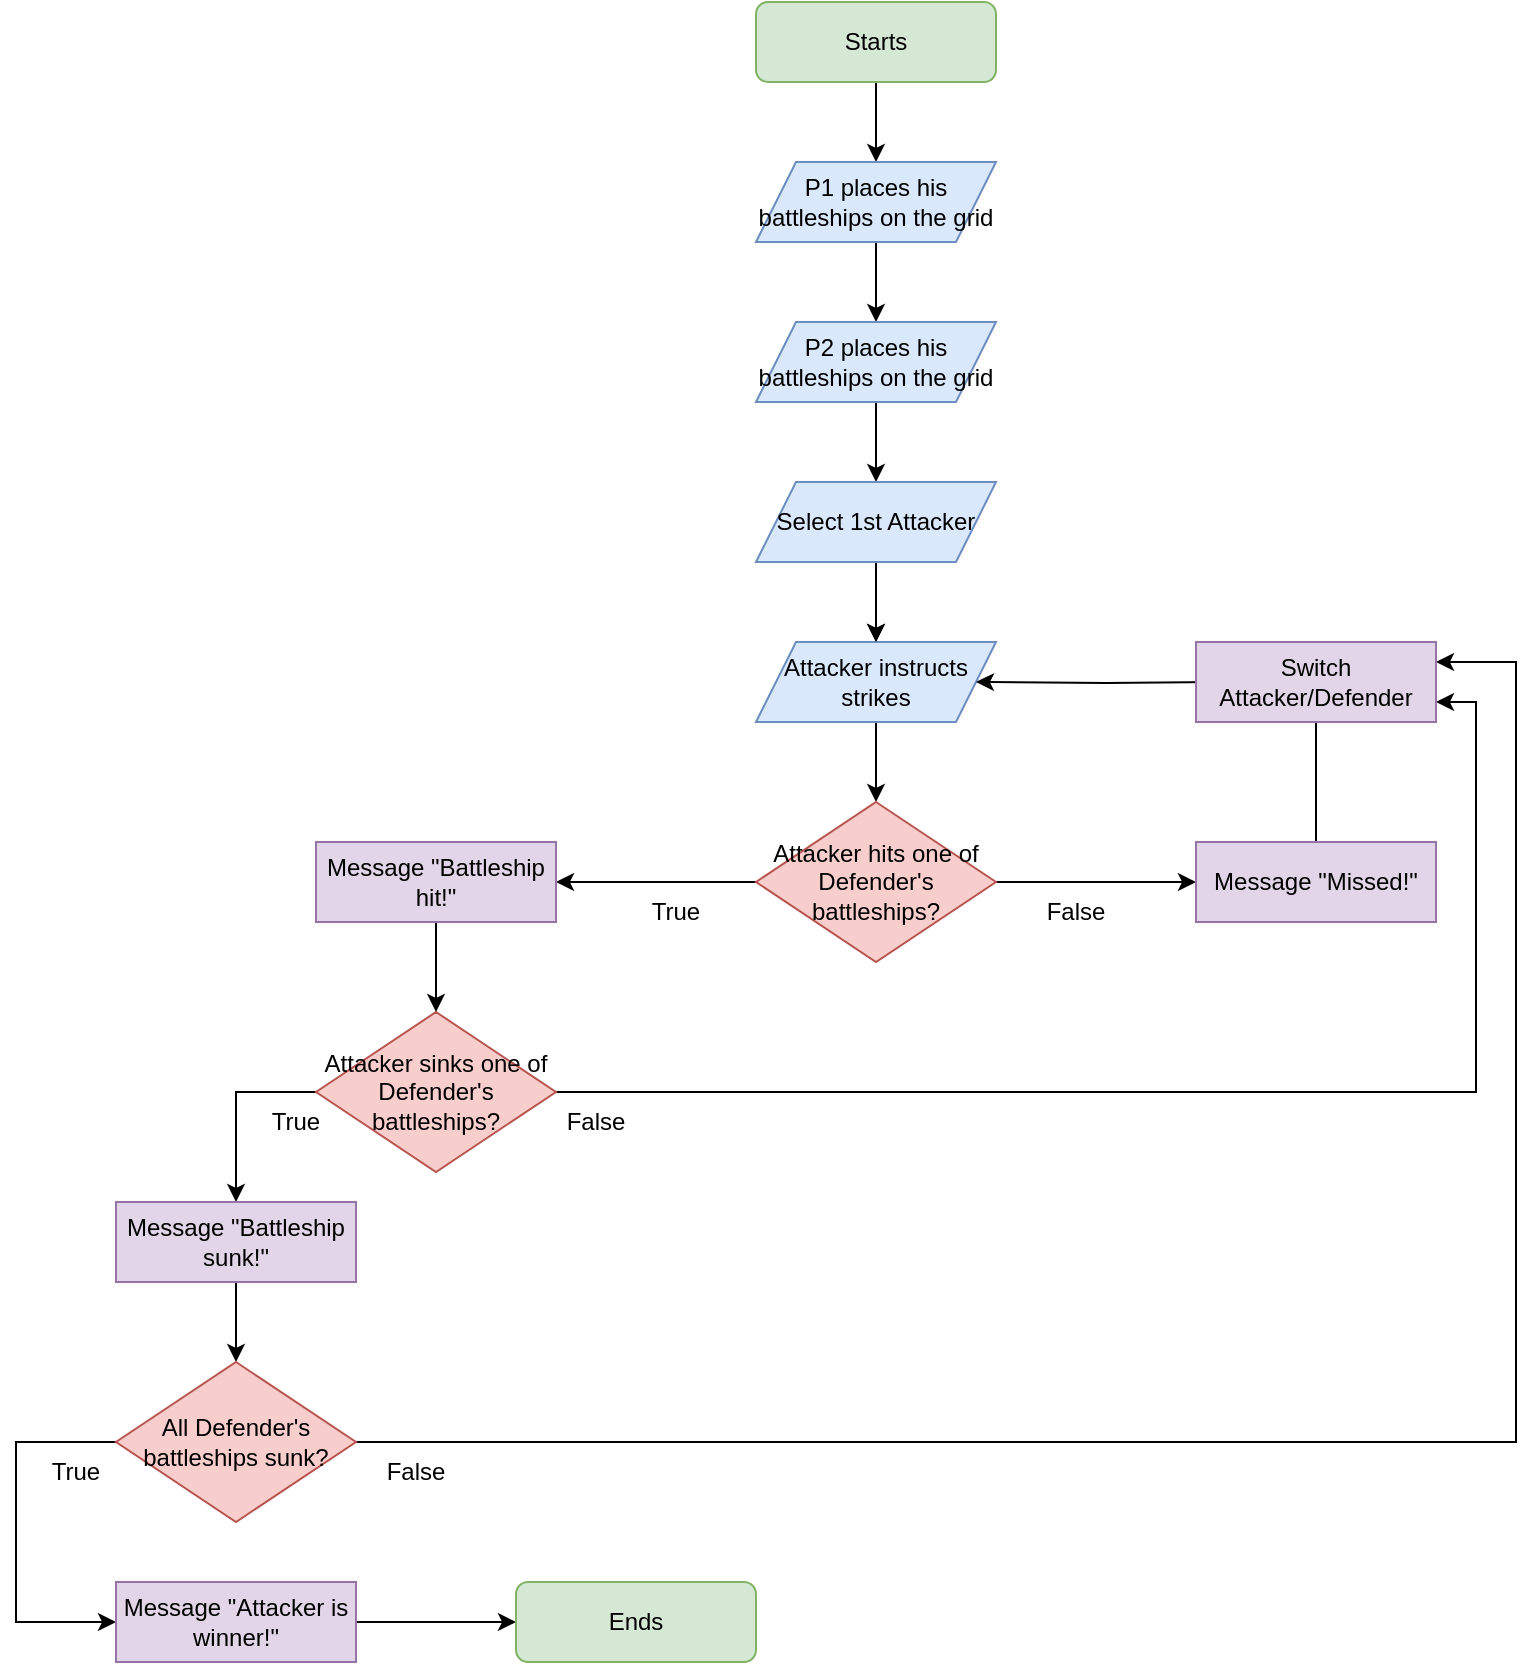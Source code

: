<mxfile version="16.6.2" type="github">
  <diagram id="cik4pUAZ0DND3USEiahB" name="Page-1">
    <mxGraphModel dx="1455" dy="695" grid="1" gridSize="10" guides="1" tooltips="1" connect="1" arrows="1" fold="1" page="1" pageScale="1" pageWidth="827" pageHeight="1169" math="0" shadow="0">
      <root>
        <mxCell id="0" />
        <mxCell id="1" parent="0" />
        <mxCell id="Z9-XJ0bZTqutM6zoiM_b-13" style="edgeStyle=orthogonalEdgeStyle;rounded=0;orthogonalLoop=1;jettySize=auto;html=1;exitX=0.5;exitY=1;exitDx=0;exitDy=0;entryX=0.5;entryY=0;entryDx=0;entryDy=0;" parent="1" source="Z9-XJ0bZTqutM6zoiM_b-1" target="Z9-XJ0bZTqutM6zoiM_b-3" edge="1">
          <mxGeometry relative="1" as="geometry" />
        </mxCell>
        <mxCell id="Z9-XJ0bZTqutM6zoiM_b-1" value="Starts" style="rounded=1;whiteSpace=wrap;html=1;fillColor=#d5e8d4;strokeColor=#82b366;" parent="1" vertex="1">
          <mxGeometry x="400" y="40" width="120" height="40" as="geometry" />
        </mxCell>
        <mxCell id="Z9-XJ0bZTqutM6zoiM_b-14" style="edgeStyle=orthogonalEdgeStyle;rounded=0;orthogonalLoop=1;jettySize=auto;html=1;exitX=0.5;exitY=1;exitDx=0;exitDy=0;entryX=0.5;entryY=0;entryDx=0;entryDy=0;" parent="1" source="Z9-XJ0bZTqutM6zoiM_b-3" target="Z9-XJ0bZTqutM6zoiM_b-4" edge="1">
          <mxGeometry relative="1" as="geometry" />
        </mxCell>
        <mxCell id="Z9-XJ0bZTqutM6zoiM_b-3" value="P1 places his battleships on the grid" style="shape=parallelogram;perimeter=parallelogramPerimeter;whiteSpace=wrap;html=1;fixedSize=1;fillColor=#dae8fc;strokeColor=#6c8ebf;" parent="1" vertex="1">
          <mxGeometry x="400" y="120" width="120" height="40" as="geometry" />
        </mxCell>
        <mxCell id="Z9-XJ0bZTqutM6zoiM_b-15" style="edgeStyle=orthogonalEdgeStyle;rounded=0;orthogonalLoop=1;jettySize=auto;html=1;entryX=0.5;entryY=0;entryDx=0;entryDy=0;startArrow=none;" parent="1" source="w-NMiRwozyTj5YcVV4Kx-34" target="Z9-XJ0bZTqutM6zoiM_b-5" edge="1">
          <mxGeometry relative="1" as="geometry">
            <mxPoint x="460" y="290" as="sourcePoint" />
          </mxGeometry>
        </mxCell>
        <mxCell id="w-NMiRwozyTj5YcVV4Kx-35" value="" style="edgeStyle=orthogonalEdgeStyle;rounded=0;orthogonalLoop=1;jettySize=auto;html=1;" edge="1" parent="1" source="Z9-XJ0bZTqutM6zoiM_b-4" target="w-NMiRwozyTj5YcVV4Kx-34">
          <mxGeometry relative="1" as="geometry" />
        </mxCell>
        <mxCell id="Z9-XJ0bZTqutM6zoiM_b-4" value="P2 places his battleships on the grid" style="shape=parallelogram;perimeter=parallelogramPerimeter;whiteSpace=wrap;html=1;fixedSize=1;fillColor=#dae8fc;strokeColor=#6c8ebf;" parent="1" vertex="1">
          <mxGeometry x="400" y="200" width="120" height="40" as="geometry" />
        </mxCell>
        <mxCell id="w-NMiRwozyTj5YcVV4Kx-61" style="edgeStyle=orthogonalEdgeStyle;rounded=0;orthogonalLoop=1;jettySize=auto;html=1;entryX=0.5;entryY=0;entryDx=0;entryDy=0;" edge="1" parent="1" source="Z9-XJ0bZTqutM6zoiM_b-5" target="w-NMiRwozyTj5YcVV4Kx-40">
          <mxGeometry relative="1" as="geometry" />
        </mxCell>
        <mxCell id="Z9-XJ0bZTqutM6zoiM_b-5" value="Attacker instructs strikes" style="shape=parallelogram;perimeter=parallelogramPerimeter;whiteSpace=wrap;html=1;fixedSize=1;fillColor=#dae8fc;strokeColor=#6c8ebf;" parent="1" vertex="1">
          <mxGeometry x="400" y="360" width="120" height="40" as="geometry" />
        </mxCell>
        <mxCell id="w-NMiRwozyTj5YcVV4Kx-36" value="" style="edgeStyle=orthogonalEdgeStyle;rounded=0;orthogonalLoop=1;jettySize=auto;html=1;" edge="1" parent="1" source="w-NMiRwozyTj5YcVV4Kx-34" target="Z9-XJ0bZTqutM6zoiM_b-5">
          <mxGeometry relative="1" as="geometry" />
        </mxCell>
        <mxCell id="w-NMiRwozyTj5YcVV4Kx-34" value="Select 1st Attacker" style="shape=parallelogram;perimeter=parallelogramPerimeter;whiteSpace=wrap;html=1;fixedSize=1;fillColor=#dae8fc;strokeColor=#6c8ebf;" vertex="1" parent="1">
          <mxGeometry x="400" y="280" width="120" height="40" as="geometry" />
        </mxCell>
        <mxCell id="w-NMiRwozyTj5YcVV4Kx-38" style="edgeStyle=orthogonalEdgeStyle;rounded=0;orthogonalLoop=1;jettySize=auto;html=1;exitX=0;exitY=0.5;exitDx=0;exitDy=0;entryX=1;entryY=0.5;entryDx=0;entryDy=0;" edge="1" parent="1" source="w-NMiRwozyTj5YcVV4Kx-40" target="w-NMiRwozyTj5YcVV4Kx-44">
          <mxGeometry relative="1" as="geometry">
            <mxPoint x="300" y="720" as="targetPoint" />
          </mxGeometry>
        </mxCell>
        <mxCell id="w-NMiRwozyTj5YcVV4Kx-39" style="edgeStyle=orthogonalEdgeStyle;rounded=0;orthogonalLoop=1;jettySize=auto;html=1;exitX=1;exitY=0.5;exitDx=0;exitDy=0;entryX=0;entryY=0.5;entryDx=0;entryDy=0;" edge="1" parent="1" source="w-NMiRwozyTj5YcVV4Kx-40" target="w-NMiRwozyTj5YcVV4Kx-57">
          <mxGeometry relative="1" as="geometry" />
        </mxCell>
        <mxCell id="w-NMiRwozyTj5YcVV4Kx-40" value="Attacker hits one of Defender&#39;s battleships?" style="rhombus;whiteSpace=wrap;html=1;fillColor=#f8cecc;strokeColor=#b85450;" vertex="1" parent="1">
          <mxGeometry x="400" y="440" width="120" height="80" as="geometry" />
        </mxCell>
        <mxCell id="w-NMiRwozyTj5YcVV4Kx-64" style="edgeStyle=orthogonalEdgeStyle;rounded=0;orthogonalLoop=1;jettySize=auto;html=1;entryX=0.5;entryY=0;entryDx=0;entryDy=0;" edge="1" parent="1" source="w-NMiRwozyTj5YcVV4Kx-42">
          <mxGeometry relative="1" as="geometry">
            <mxPoint x="140" y="640" as="targetPoint" />
            <Array as="points">
              <mxPoint x="140" y="585" />
            </Array>
          </mxGeometry>
        </mxCell>
        <mxCell id="w-NMiRwozyTj5YcVV4Kx-82" style="edgeStyle=orthogonalEdgeStyle;rounded=0;orthogonalLoop=1;jettySize=auto;html=1;entryX=1;entryY=0.75;entryDx=0;entryDy=0;startArrow=none;exitX=1;exitY=0.5;exitDx=0;exitDy=0;" edge="1" parent="1" source="w-NMiRwozyTj5YcVV4Kx-42" target="w-NMiRwozyTj5YcVV4Kx-80">
          <mxGeometry relative="1" as="geometry">
            <mxPoint x="390" y="584.5" as="sourcePoint" />
          </mxGeometry>
        </mxCell>
        <mxCell id="w-NMiRwozyTj5YcVV4Kx-42" value="Attacker sinks one of Defender&#39;s battleships?" style="rhombus;whiteSpace=wrap;html=1;fillColor=#f8cecc;strokeColor=#b85450;" vertex="1" parent="1">
          <mxGeometry x="180" y="545" width="120" height="80" as="geometry" />
        </mxCell>
        <mxCell id="w-NMiRwozyTj5YcVV4Kx-43" style="edgeStyle=orthogonalEdgeStyle;rounded=0;orthogonalLoop=1;jettySize=auto;html=1;entryX=0.5;entryY=0;entryDx=0;entryDy=0;" edge="1" parent="1" source="w-NMiRwozyTj5YcVV4Kx-44" target="w-NMiRwozyTj5YcVV4Kx-42">
          <mxGeometry relative="1" as="geometry" />
        </mxCell>
        <mxCell id="w-NMiRwozyTj5YcVV4Kx-44" value="Message &quot;Battleship hit!&quot;" style="rounded=0;whiteSpace=wrap;html=1;fillColor=#e1d5e7;strokeColor=#9673a6;" vertex="1" parent="1">
          <mxGeometry x="180" y="460" width="120" height="40" as="geometry" />
        </mxCell>
        <mxCell id="w-NMiRwozyTj5YcVV4Kx-74" style="edgeStyle=orthogonalEdgeStyle;rounded=0;orthogonalLoop=1;jettySize=auto;html=1;exitX=0.5;exitY=1;exitDx=0;exitDy=0;entryX=0.5;entryY=0;entryDx=0;entryDy=0;" edge="1" parent="1" source="w-NMiRwozyTj5YcVV4Kx-46" target="w-NMiRwozyTj5YcVV4Kx-50">
          <mxGeometry relative="1" as="geometry">
            <mxPoint x="226" y="720" as="targetPoint" />
            <Array as="points" />
          </mxGeometry>
        </mxCell>
        <mxCell id="w-NMiRwozyTj5YcVV4Kx-46" value="Message &quot;Battleship sunk!&quot;" style="rounded=0;whiteSpace=wrap;html=1;fillColor=#e1d5e7;strokeColor=#9673a6;" vertex="1" parent="1">
          <mxGeometry x="80" y="640" width="120" height="40" as="geometry" />
        </mxCell>
        <mxCell id="w-NMiRwozyTj5YcVV4Kx-47" value="True" style="text;html=1;strokeColor=none;fillColor=none;align=center;verticalAlign=middle;whiteSpace=wrap;rounded=0;" vertex="1" parent="1">
          <mxGeometry x="330" y="480" width="60" height="30" as="geometry" />
        </mxCell>
        <mxCell id="w-NMiRwozyTj5YcVV4Kx-85" style="edgeStyle=orthogonalEdgeStyle;rounded=0;orthogonalLoop=1;jettySize=auto;html=1;exitX=0;exitY=0.5;exitDx=0;exitDy=0;entryX=0;entryY=0.5;entryDx=0;entryDy=0;" edge="1" parent="1" source="w-NMiRwozyTj5YcVV4Kx-50" target="w-NMiRwozyTj5YcVV4Kx-52">
          <mxGeometry relative="1" as="geometry">
            <mxPoint x="40" y="760" as="sourcePoint" />
            <mxPoint x="60" y="830" as="targetPoint" />
            <Array as="points">
              <mxPoint x="30" y="760" />
              <mxPoint x="30" y="850" />
            </Array>
          </mxGeometry>
        </mxCell>
        <mxCell id="w-NMiRwozyTj5YcVV4Kx-86" style="edgeStyle=orthogonalEdgeStyle;rounded=0;orthogonalLoop=1;jettySize=auto;html=1;entryX=1;entryY=0.25;entryDx=0;entryDy=0;" edge="1" parent="1" source="w-NMiRwozyTj5YcVV4Kx-50" target="w-NMiRwozyTj5YcVV4Kx-80">
          <mxGeometry relative="1" as="geometry">
            <mxPoint x="780" y="370" as="targetPoint" />
            <Array as="points">
              <mxPoint x="780" y="760" />
              <mxPoint x="780" y="370" />
            </Array>
          </mxGeometry>
        </mxCell>
        <mxCell id="w-NMiRwozyTj5YcVV4Kx-50" value="All Defender&#39;s battleships sunk?" style="rhombus;whiteSpace=wrap;html=1;fillColor=#f8cecc;strokeColor=#b85450;" vertex="1" parent="1">
          <mxGeometry x="80" y="720" width="120" height="80" as="geometry" />
        </mxCell>
        <mxCell id="w-NMiRwozyTj5YcVV4Kx-73" value="" style="edgeStyle=orthogonalEdgeStyle;rounded=0;orthogonalLoop=1;jettySize=auto;html=1;" edge="1" parent="1" source="w-NMiRwozyTj5YcVV4Kx-52" target="w-NMiRwozyTj5YcVV4Kx-53">
          <mxGeometry relative="1" as="geometry" />
        </mxCell>
        <mxCell id="w-NMiRwozyTj5YcVV4Kx-52" value="Message &quot;Attacker is winner!&quot;" style="rounded=0;whiteSpace=wrap;html=1;fillColor=#e1d5e7;strokeColor=#9673a6;" vertex="1" parent="1">
          <mxGeometry x="80" y="830" width="120" height="40" as="geometry" />
        </mxCell>
        <mxCell id="w-NMiRwozyTj5YcVV4Kx-53" value="Ends" style="rounded=1;whiteSpace=wrap;html=1;fillColor=#d5e8d4;strokeColor=#82b366;" vertex="1" parent="1">
          <mxGeometry x="280" y="830" width="120" height="40" as="geometry" />
        </mxCell>
        <mxCell id="w-NMiRwozyTj5YcVV4Kx-62" style="edgeStyle=orthogonalEdgeStyle;rounded=0;orthogonalLoop=1;jettySize=auto;html=1;entryX=0.5;entryY=1;entryDx=0;entryDy=0;" edge="1" parent="1" source="w-NMiRwozyTj5YcVV4Kx-57">
          <mxGeometry relative="1" as="geometry">
            <mxPoint x="680" y="390" as="targetPoint" />
          </mxGeometry>
        </mxCell>
        <mxCell id="w-NMiRwozyTj5YcVV4Kx-57" value="Message &quot;Missed!&quot;" style="rounded=0;whiteSpace=wrap;html=1;fillColor=#e1d5e7;strokeColor=#9673a6;" vertex="1" parent="1">
          <mxGeometry x="620" y="460" width="120" height="40" as="geometry" />
        </mxCell>
        <mxCell id="w-NMiRwozyTj5YcVV4Kx-58" value="False" style="text;html=1;strokeColor=none;fillColor=none;align=center;verticalAlign=middle;whiteSpace=wrap;rounded=0;" vertex="1" parent="1">
          <mxGeometry x="530" y="480" width="60" height="30" as="geometry" />
        </mxCell>
        <mxCell id="w-NMiRwozyTj5YcVV4Kx-63" style="edgeStyle=orthogonalEdgeStyle;rounded=0;orthogonalLoop=1;jettySize=auto;html=1;" edge="1" parent="1" target="Z9-XJ0bZTqutM6zoiM_b-5">
          <mxGeometry relative="1" as="geometry">
            <mxPoint x="630" y="380" as="sourcePoint" />
          </mxGeometry>
        </mxCell>
        <mxCell id="w-NMiRwozyTj5YcVV4Kx-65" value="True" style="text;html=1;strokeColor=none;fillColor=none;align=center;verticalAlign=middle;whiteSpace=wrap;rounded=0;" vertex="1" parent="1">
          <mxGeometry x="140" y="585" width="60" height="30" as="geometry" />
        </mxCell>
        <mxCell id="w-NMiRwozyTj5YcVV4Kx-70" value="True" style="text;html=1;strokeColor=none;fillColor=none;align=center;verticalAlign=middle;whiteSpace=wrap;rounded=0;" vertex="1" parent="1">
          <mxGeometry x="30" y="760" width="60" height="30" as="geometry" />
        </mxCell>
        <mxCell id="w-NMiRwozyTj5YcVV4Kx-80" value="Switch Attacker/Defender" style="rounded=0;whiteSpace=wrap;html=1;fillColor=#e1d5e7;strokeColor=#9673a6;" vertex="1" parent="1">
          <mxGeometry x="620" y="360" width="120" height="40" as="geometry" />
        </mxCell>
        <mxCell id="w-NMiRwozyTj5YcVV4Kx-84" value="False" style="text;html=1;strokeColor=none;fillColor=none;align=center;verticalAlign=middle;whiteSpace=wrap;rounded=0;" vertex="1" parent="1">
          <mxGeometry x="290" y="585" width="60" height="30" as="geometry" />
        </mxCell>
        <mxCell id="w-NMiRwozyTj5YcVV4Kx-87" value="False" style="text;html=1;strokeColor=none;fillColor=none;align=center;verticalAlign=middle;whiteSpace=wrap;rounded=0;" vertex="1" parent="1">
          <mxGeometry x="200" y="760" width="60" height="30" as="geometry" />
        </mxCell>
      </root>
    </mxGraphModel>
  </diagram>
</mxfile>
